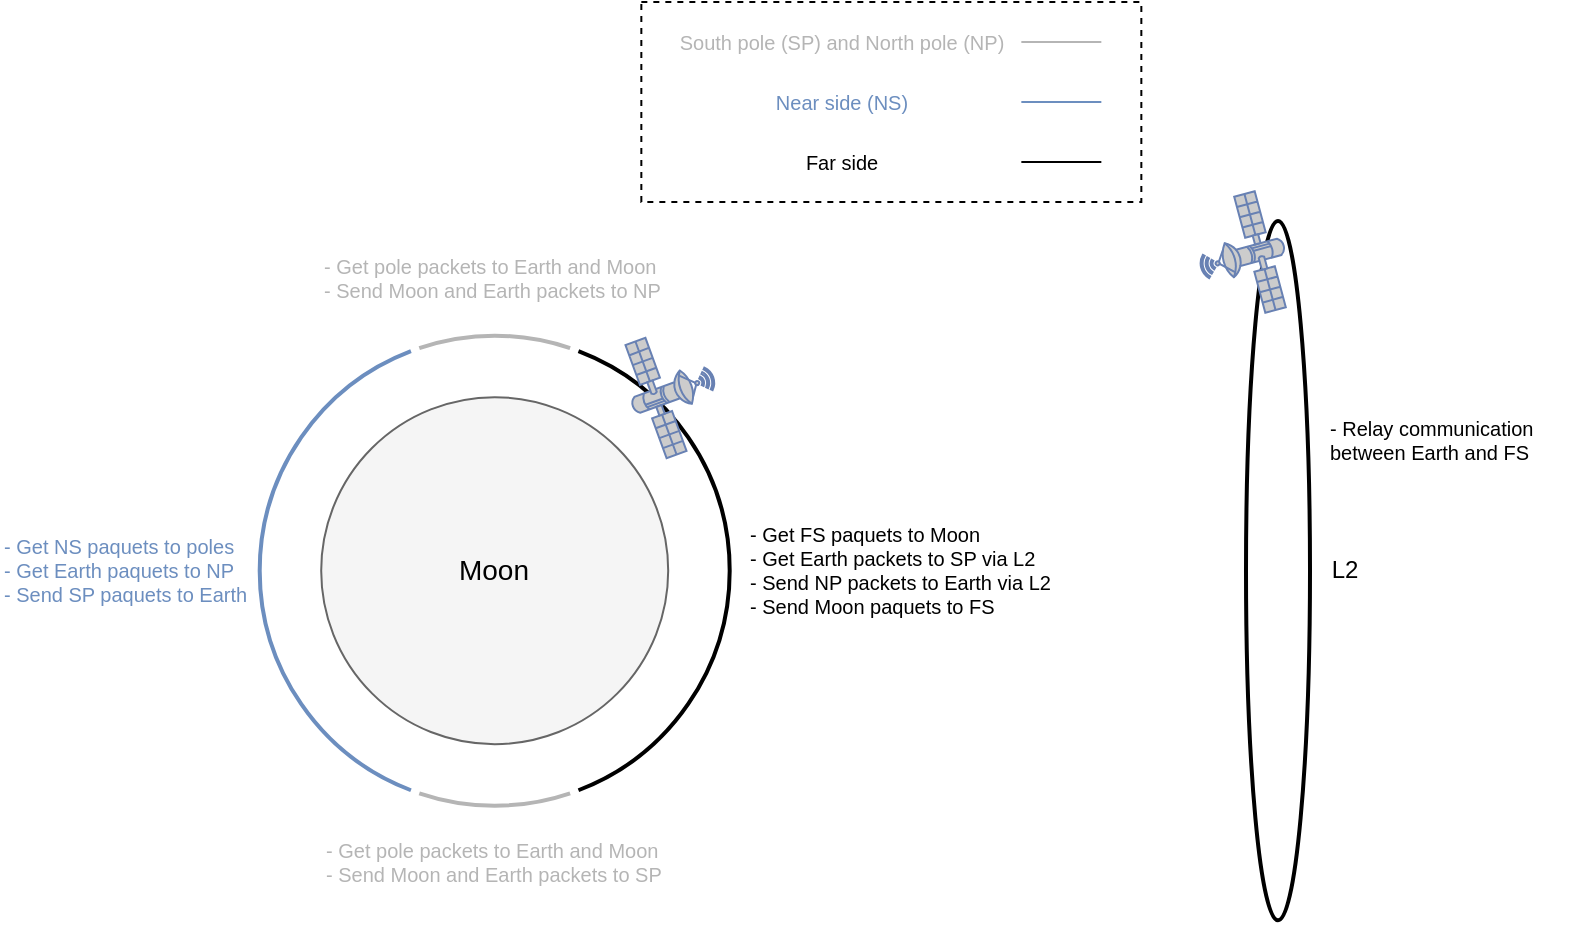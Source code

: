 <mxfile version="12.4.7" type="device"><diagram id="5b0RmaCDtRIG8YG1EKwM" name="Page-1"><mxGraphModel dx="1735" dy="541" grid="1" gridSize="10" guides="1" tooltips="1" connect="1" arrows="1" fold="1" page="1" pageScale="1" pageWidth="827" pageHeight="1169" math="0" shadow="0"><root><mxCell id="0"/><mxCell id="1" parent="0"/><mxCell id="aj8CMeHuWGlM_JW_GZ6q-66" value="" style="rounded=0;whiteSpace=wrap;html=1;labelBackgroundColor=#ffffff;strokeColor=#000000;strokeWidth=1;fillColor=none;fontSize=10;fontColor=#B5B5B5;align=left;dashed=1;" vertex="1" parent="1"><mxGeometry x="287.67" y="330" width="250" height="100" as="geometry"/></mxCell><mxCell id="aj8CMeHuWGlM_JW_GZ6q-52" value="" style="ellipse;whiteSpace=wrap;html=1;strokeColor=#000000;strokeWidth=2;fillColor=none;fontSize=12;" vertex="1" parent="1"><mxGeometry x="590" y="439.54" width="32" height="349.6" as="geometry"/></mxCell><mxCell id="aj8CMeHuWGlM_JW_GZ6q-33" value="" style="ellipse;whiteSpace=wrap;html=1;strokeColor=#666666;strokeWidth=1;fillColor=#f5f5f5;fontColor=#333333;fontSize=60;" vertex="1" parent="1"><mxGeometry x="127.6" y="527.6" width="173.5" height="173.5" as="geometry"/></mxCell><mxCell id="aj8CMeHuWGlM_JW_GZ6q-39" value="" style="shape=image;html=1;verticalAlign=top;verticalLabelPosition=bottom;labelBackgroundColor=#ffffff;imageAspect=0;aspect=fixed;image=https://cdn0.iconfinder.com/data/icons/slim-square-icons-basics/100/basics-22-128.png;strokeColor=#000000;strokeWidth=1;fillColor=none;" vertex="1" parent="1"><mxGeometry x="593.0" y="601.34" width="26" height="26" as="geometry"/></mxCell><mxCell id="aj8CMeHuWGlM_JW_GZ6q-40" value="&lt;font style=&quot;font-size: 12px;&quot;&gt;L2&lt;/font&gt;" style="text;html=1;strokeColor=none;fillColor=none;align=center;verticalAlign=middle;whiteSpace=wrap;rounded=0;fontSize=12;" vertex="1" parent="1"><mxGeometry x="630" y="609.18" width="19" height="10.34" as="geometry"/></mxCell><mxCell id="aj8CMeHuWGlM_JW_GZ6q-41" value="" style="fontColor=#0066CC;verticalAlign=top;verticalLabelPosition=bottom;labelPosition=center;align=center;html=1;outlineConnect=0;fillColor=#CCCCCC;strokeColor=#6881B3;gradientColor=none;gradientDirection=north;strokeWidth=2;shape=mxgraph.networks.satellite;rotation=30;" vertex="1" parent="1"><mxGeometry x="572" y="430" width="50" height="50" as="geometry"/></mxCell><mxCell id="aj8CMeHuWGlM_JW_GZ6q-43" value="" style="verticalLabelPosition=bottom;verticalAlign=top;html=1;shape=mxgraph.basic.arc;startAngle=0.558;endAngle=0.942;strokeColor=#6c8ebf;strokeWidth=2;fillColor=#dae8fc;" vertex="1" parent="1"><mxGeometry x="96.85" y="496.84" width="235" height="235" as="geometry"/></mxCell><mxCell id="aj8CMeHuWGlM_JW_GZ6q-45" value="" style="verticalLabelPosition=bottom;verticalAlign=top;html=1;shape=mxgraph.basic.arc;startAngle=0.558;endAngle=0.942;strokeColor=#000000;strokeWidth=2;fillColor=none;rotation=-180;" vertex="1" parent="1"><mxGeometry x="96.85" y="496.84" width="235" height="235" as="geometry"/></mxCell><mxCell id="aj8CMeHuWGlM_JW_GZ6q-46" value="&lt;font style=&quot;font-size: 14px;&quot;&gt;Moon&lt;/font&gt;" style="text;html=1;strokeColor=none;fillColor=none;align=center;verticalAlign=middle;whiteSpace=wrap;rounded=0;fontSize=14;" vertex="1" parent="1"><mxGeometry x="194.35" y="609.18" width="40" height="10.34" as="geometry"/></mxCell><mxCell id="aj8CMeHuWGlM_JW_GZ6q-47" value="" style="verticalLabelPosition=bottom;verticalAlign=top;html=1;shape=mxgraph.basic.arc;startAngle=0.698;endAngle=0.802;strokeWidth=2;rotation=90;strokeColor=#B5B5B5;" vertex="1" parent="1"><mxGeometry x="96.85" y="496.85" width="235" height="235" as="geometry"/></mxCell><mxCell id="aj8CMeHuWGlM_JW_GZ6q-48" value="" style="verticalLabelPosition=bottom;verticalAlign=top;html=1;shape=mxgraph.basic.arc;startAngle=0.698;endAngle=0.802;strokeWidth=2;rotation=-90;strokeColor=#B5B5B5;" vertex="1" parent="1"><mxGeometry x="96.85" y="496.85" width="235" height="235" as="geometry"/></mxCell><mxCell id="aj8CMeHuWGlM_JW_GZ6q-49" value="" style="fontColor=#0066CC;verticalAlign=top;verticalLabelPosition=bottom;labelPosition=center;align=center;html=1;outlineConnect=0;fillColor=#CCCCCC;strokeColor=#6881B3;gradientColor=none;gradientDirection=north;strokeWidth=2;shape=mxgraph.networks.satellite;rotation=-155;" vertex="1" parent="1"><mxGeometry x="270" y="503" width="50" height="50" as="geometry"/></mxCell><mxCell id="aj8CMeHuWGlM_JW_GZ6q-53" value="- Get pole packets to Earth and Moon&lt;br&gt;- Send Moon and Earth packets to NP" style="text;html=1;strokeColor=none;fillColor=none;align=left;verticalAlign=middle;whiteSpace=wrap;rounded=0;horizontal=1;fontSize=10;fontColor=#B5B5B5;labelBackgroundColor=#ffffff;" vertex="1" parent="1"><mxGeometry x="126.55" y="439.54" width="175.59" height="57.57" as="geometry"/></mxCell><mxCell id="aj8CMeHuWGlM_JW_GZ6q-55" value="&lt;font color=&quot;#6c8ebf&quot; style=&quot;font-size: 10px&quot;&gt;- Get NS paquets to poles&lt;br&gt;- Get Earth paquets to NP&lt;br&gt;- Send SP paquets to Earth&lt;br&gt;&lt;/font&gt;" style="text;html=1;strokeColor=none;fillColor=none;align=left;verticalAlign=middle;whiteSpace=wrap;rounded=0;horizontal=1;fontSize=10;fontColor=#B5B5B5;labelBackgroundColor=#ffffff;" vertex="1" parent="1"><mxGeometry x="-32.72" y="585.55" width="129.57" height="57.57" as="geometry"/></mxCell><mxCell id="aj8CMeHuWGlM_JW_GZ6q-57" value="- Get pole packets to Earth and Moon&lt;br style=&quot;font-size: 10px&quot;&gt;- Send Moon and Earth packets to SP" style="text;html=1;strokeColor=none;fillColor=none;align=left;verticalAlign=middle;whiteSpace=wrap;rounded=0;horizontal=1;fontSize=10;fontColor=#B5B5B5;labelBackgroundColor=#ffffff;" vertex="1" parent="1"><mxGeometry x="127.6" y="731.57" width="180.59" height="57.57" as="geometry"/></mxCell><mxCell id="aj8CMeHuWGlM_JW_GZ6q-58" value="&lt;font color=&quot;#000000&quot;&gt;- Get FS paquets to Moon&lt;br&gt;- Get Earth packets to SP via L2&lt;br style=&quot;font-size: 10px&quot;&gt;- Send NP packets to Earth via L2&lt;br&gt;- Send Moon paquets to FS&amp;nbsp;&lt;br&gt;&lt;/font&gt;" style="text;html=1;strokeColor=none;fillColor=none;align=left;verticalAlign=middle;whiteSpace=wrap;rounded=0;horizontal=1;fontSize=10;fontColor=#B5B5B5;labelBackgroundColor=#ffffff;" vertex="1" parent="1"><mxGeometry x="339.85" y="585.55" width="178.15" height="57.57" as="geometry"/></mxCell><mxCell id="aj8CMeHuWGlM_JW_GZ6q-59" value="&lt;font color=&quot;#000000&quot;&gt;- Relay communication between Earth and FS&amp;nbsp;&lt;br&gt;&lt;/font&gt;" style="text;html=1;strokeColor=none;fillColor=none;align=left;verticalAlign=middle;whiteSpace=wrap;rounded=0;horizontal=1;fontSize=10;fontColor=#B5B5B5;labelBackgroundColor=#ffffff;" vertex="1" parent="1"><mxGeometry x="630" y="520" width="120" height="57.57" as="geometry"/></mxCell><mxCell id="aj8CMeHuWGlM_JW_GZ6q-60" value="" style="endArrow=none;html=1;strokeColor=#B5B5B5;strokeWidth=1;fontSize=10;fontColor=#B5B5B5;" edge="1" parent="1"><mxGeometry width="50" height="50" relative="1" as="geometry"><mxPoint x="477.67" y="350" as="sourcePoint"/><mxPoint x="517.67" y="350" as="targetPoint"/></mxGeometry></mxCell><mxCell id="aj8CMeHuWGlM_JW_GZ6q-61" value="South pole (SP) and North pole (NP)" style="text;html=1;strokeColor=none;fillColor=none;align=center;verticalAlign=middle;whiteSpace=wrap;rounded=0;labelBackgroundColor=#ffffff;fontSize=10;fontColor=#B5B5B5;" vertex="1" parent="1"><mxGeometry x="297.67" y="340" width="180" height="20" as="geometry"/></mxCell><mxCell id="aj8CMeHuWGlM_JW_GZ6q-62" value="" style="endArrow=none;html=1;strokeColor=#6C8EBF;strokeWidth=1;fontSize=10;fontColor=#B5B5B5;" edge="1" parent="1"><mxGeometry width="50" height="50" relative="1" as="geometry"><mxPoint x="477.67" y="380" as="sourcePoint"/><mxPoint x="517.67" y="380" as="targetPoint"/></mxGeometry></mxCell><mxCell id="aj8CMeHuWGlM_JW_GZ6q-63" value="&lt;font color=&quot;#6c8ebf&quot;&gt;Near side (NS)&lt;/font&gt;" style="text;html=1;strokeColor=none;fillColor=none;align=center;verticalAlign=middle;whiteSpace=wrap;rounded=0;labelBackgroundColor=#ffffff;fontSize=10;fontColor=#B5B5B5;" vertex="1" parent="1"><mxGeometry x="297.67" y="370" width="180" height="20" as="geometry"/></mxCell><mxCell id="aj8CMeHuWGlM_JW_GZ6q-64" value="" style="endArrow=none;html=1;strokeColor=#000000;strokeWidth=1;fontSize=10;fontColor=#B5B5B5;" edge="1" parent="1"><mxGeometry width="50" height="50" relative="1" as="geometry"><mxPoint x="477.67" y="410" as="sourcePoint"/><mxPoint x="517.67" y="410" as="targetPoint"/></mxGeometry></mxCell><mxCell id="aj8CMeHuWGlM_JW_GZ6q-65" value="&lt;font color=&quot;#000000&quot;&gt;Far side&lt;/font&gt;" style="text;html=1;strokeColor=none;fillColor=none;align=center;verticalAlign=middle;whiteSpace=wrap;rounded=0;labelBackgroundColor=#ffffff;fontSize=10;fontColor=#B5B5B5;" vertex="1" parent="1"><mxGeometry x="297.67" y="400" width="180" height="20" as="geometry"/></mxCell></root></mxGraphModel></diagram></mxfile>
